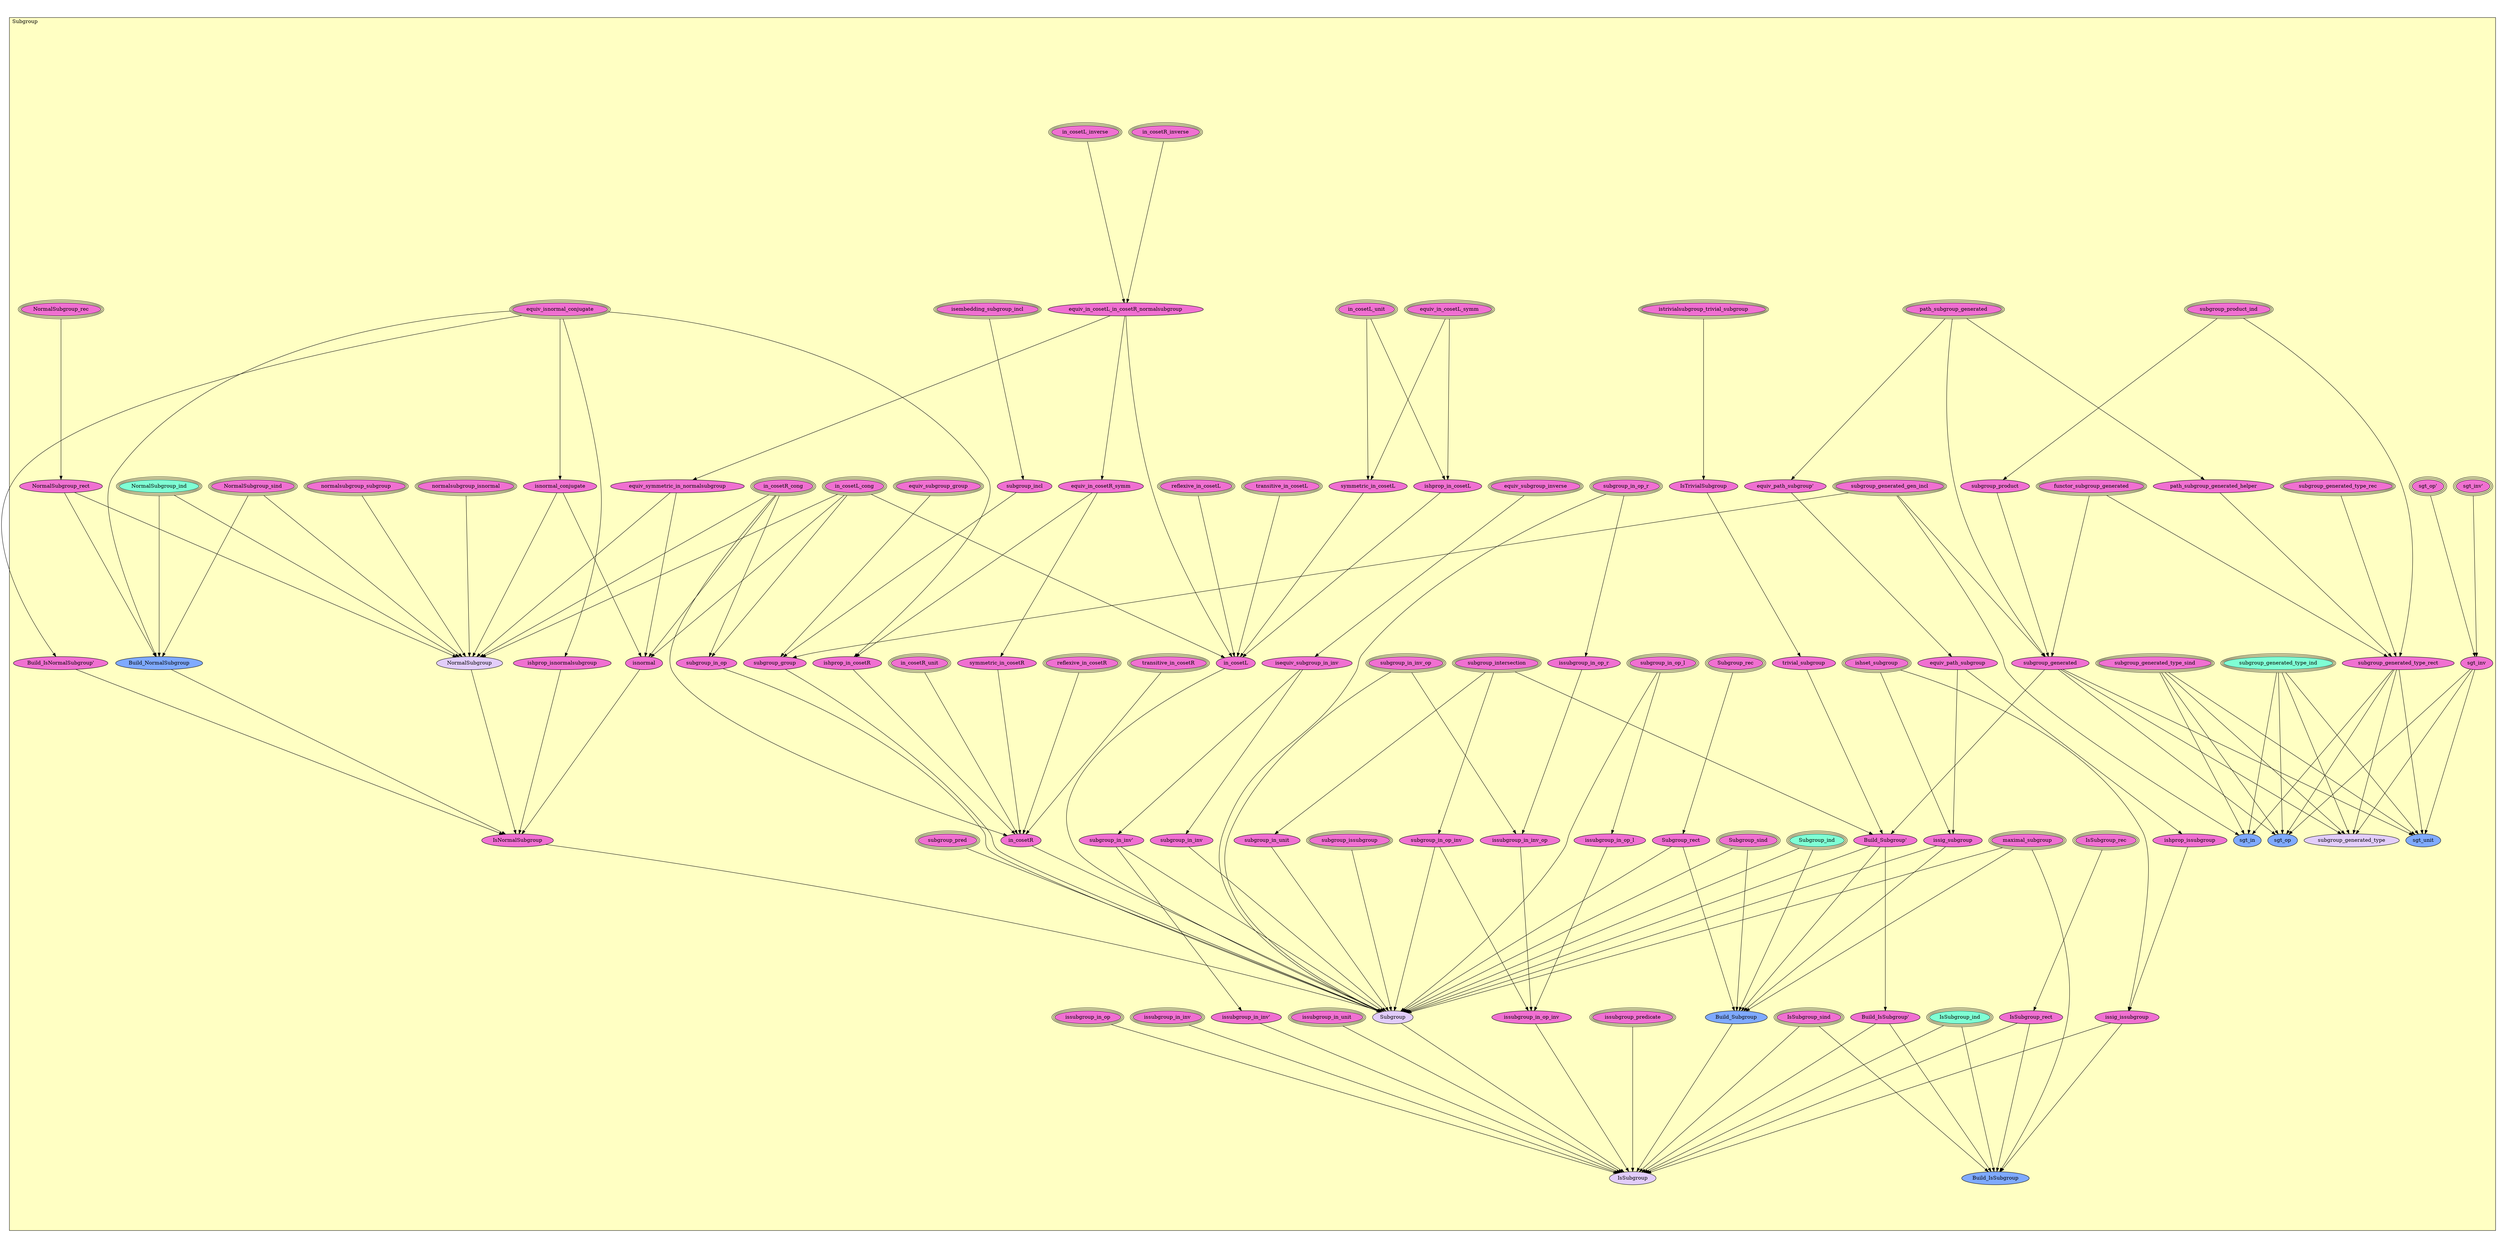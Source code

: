 digraph HoTT_Algebra_Groups_Subgroup {
  graph [ratio=0.5]
  node [style=filled]
Subgroup_equiv_subgroup_group [label="equiv_subgroup_group", URL=<Subgroup.html#equiv_subgroup_group>, peripheries=3, fillcolor="#F070D1"] ;
Subgroup_path_subgroup_generated [label="path_subgroup_generated", URL=<Subgroup.html#path_subgroup_generated>, peripheries=3, fillcolor="#F070D1"] ;
Subgroup_path_subgroup_generated_helper [label="path_subgroup_generated_helper", URL=<Subgroup.html#path_subgroup_generated_helper>, fillcolor="#F070D1"] ;
Subgroup_subgroup_product_ind [label="subgroup_product_ind", URL=<Subgroup.html#subgroup_product_ind>, peripheries=3, fillcolor="#F070D1"] ;
Subgroup_subgroup_product [label="subgroup_product", URL=<Subgroup.html#subgroup_product>, fillcolor="#F070D1"] ;
Subgroup_functor_subgroup_generated [label="functor_subgroup_generated", URL=<Subgroup.html#functor_subgroup_generated>, peripheries=3, fillcolor="#F070D1"] ;
Subgroup_subgroup_generated_gen_incl [label="subgroup_generated_gen_incl", URL=<Subgroup.html#subgroup_generated_gen_incl>, peripheries=3, fillcolor="#F070D1"] ;
Subgroup_subgroup_generated [label="subgroup_generated", URL=<Subgroup.html#subgroup_generated>, fillcolor="#F070D1"] ;
Subgroup_sgt_op_ [label="sgt_op'", URL=<Subgroup.html#sgt_op'>, peripheries=3, fillcolor="#F070D1"] ;
Subgroup_sgt_inv_ [label="sgt_inv'", URL=<Subgroup.html#sgt_inv'>, peripheries=3, fillcolor="#F070D1"] ;
Subgroup_sgt_inv [label="sgt_inv", URL=<Subgroup.html#sgt_inv>, fillcolor="#F070D1"] ;
Subgroup_subgroup_generated_type_sind [label="subgroup_generated_type_sind", URL=<Subgroup.html#subgroup_generated_type_sind>, peripheries=3, fillcolor="#F070D1"] ;
Subgroup_subgroup_generated_type_rec [label="subgroup_generated_type_rec", URL=<Subgroup.html#subgroup_generated_type_rec>, peripheries=3, fillcolor="#F070D1"] ;
Subgroup_subgroup_generated_type_ind [label="subgroup_generated_type_ind", URL=<Subgroup.html#subgroup_generated_type_ind>, peripheries=3, fillcolor="#7FFFD4"] ;
Subgroup_subgroup_generated_type_rect [label="subgroup_generated_type_rect", URL=<Subgroup.html#subgroup_generated_type_rect>, fillcolor="#F070D1"] ;
Subgroup_sgt_op [label="sgt_op", URL=<Subgroup.html#sgt_op>, fillcolor="#7FAAFF"] ;
Subgroup_sgt_unit [label="sgt_unit", URL=<Subgroup.html#sgt_unit>, fillcolor="#7FAAFF"] ;
Subgroup_sgt_in [label="sgt_in", URL=<Subgroup.html#sgt_in>, fillcolor="#7FAAFF"] ;
Subgroup_subgroup_generated_type [label="subgroup_generated_type", URL=<Subgroup.html#subgroup_generated_type>, fillcolor="#E2CDFA"] ;
Subgroup_subgroup_intersection [label="subgroup_intersection", URL=<Subgroup.html#subgroup_intersection>, peripheries=3, fillcolor="#F070D1"] ;
Subgroup_istrivialsubgroup_trivial_subgroup [label="istrivialsubgroup_trivial_subgroup", URL=<Subgroup.html#istrivialsubgroup_trivial_subgroup>, peripheries=3, fillcolor="#F070D1"] ;
Subgroup_IsTrivialSubgroup [label="IsTrivialSubgroup", URL=<Subgroup.html#IsTrivialSubgroup>, fillcolor="#F070D1"] ;
Subgroup_in_cosetR_cong [label="in_cosetR_cong", URL=<Subgroup.html#in_cosetR_cong>, peripheries=3, fillcolor="#F070D1"] ;
Subgroup_in_cosetL_cong [label="in_cosetL_cong", URL=<Subgroup.html#in_cosetL_cong>, peripheries=3, fillcolor="#F070D1"] ;
Subgroup_in_cosetR_inverse [label="in_cosetR_inverse", URL=<Subgroup.html#in_cosetR_inverse>, peripheries=3, fillcolor="#F070D1"] ;
Subgroup_in_cosetL_inverse [label="in_cosetL_inverse", URL=<Subgroup.html#in_cosetL_inverse>, peripheries=3, fillcolor="#F070D1"] ;
Subgroup_equiv_in_cosetL_in_cosetR_normalsubgroup [label="equiv_in_cosetL_in_cosetR_normalsubgroup", URL=<Subgroup.html#equiv_in_cosetL_in_cosetR_normalsubgroup>, fillcolor="#F070D1"] ;
Subgroup_equiv_isnormal_conjugate [label="equiv_isnormal_conjugate", URL=<Subgroup.html#equiv_isnormal_conjugate>, peripheries=3, fillcolor="#F070D1"] ;
Subgroup_ishprop_isnormalsubgroup [label="ishprop_isnormalsubgroup", URL=<Subgroup.html#ishprop_isnormalsubgroup>, fillcolor="#F070D1"] ;
Subgroup_Build_IsNormalSubgroup_ [label="Build_IsNormalSubgroup'", URL=<Subgroup.html#Build_IsNormalSubgroup'>, fillcolor="#F070D1"] ;
Subgroup_isnormal_conjugate [label="isnormal_conjugate", URL=<Subgroup.html#isnormal_conjugate>, fillcolor="#F070D1"] ;
Subgroup_equiv_symmetric_in_normalsubgroup [label="equiv_symmetric_in_normalsubgroup", URL=<Subgroup.html#equiv_symmetric_in_normalsubgroup>, fillcolor="#F070D1"] ;
Subgroup_normalsubgroup_isnormal [label="normalsubgroup_isnormal", URL=<Subgroup.html#normalsubgroup_isnormal>, peripheries=3, fillcolor="#F070D1"] ;
Subgroup_normalsubgroup_subgroup [label="normalsubgroup_subgroup", URL=<Subgroup.html#normalsubgroup_subgroup>, peripheries=3, fillcolor="#F070D1"] ;
Subgroup_NormalSubgroup_sind [label="NormalSubgroup_sind", URL=<Subgroup.html#NormalSubgroup_sind>, peripheries=3, fillcolor="#F070D1"] ;
Subgroup_NormalSubgroup_rec [label="NormalSubgroup_rec", URL=<Subgroup.html#NormalSubgroup_rec>, peripheries=3, fillcolor="#F070D1"] ;
Subgroup_NormalSubgroup_ind [label="NormalSubgroup_ind", URL=<Subgroup.html#NormalSubgroup_ind>, peripheries=3, fillcolor="#7FFFD4"] ;
Subgroup_NormalSubgroup_rect [label="NormalSubgroup_rect", URL=<Subgroup.html#NormalSubgroup_rect>, fillcolor="#F070D1"] ;
Subgroup_Build_NormalSubgroup [label="Build_NormalSubgroup", URL=<Subgroup.html#Build_NormalSubgroup>, fillcolor="#7FAAFF"] ;
Subgroup_NormalSubgroup [label="NormalSubgroup", URL=<Subgroup.html#NormalSubgroup>, fillcolor="#E2CDFA"] ;
Subgroup_isnormal [label="isnormal", URL=<Subgroup.html#isnormal>, fillcolor="#F070D1"] ;
Subgroup_IsNormalSubgroup [label="IsNormalSubgroup", URL=<Subgroup.html#IsNormalSubgroup>, fillcolor="#F070D1"] ;
Subgroup_equiv_in_cosetR_symm [label="equiv_in_cosetR_symm", URL=<Subgroup.html#equiv_in_cosetR_symm>, fillcolor="#F070D1"] ;
Subgroup_equiv_in_cosetL_symm [label="equiv_in_cosetL_symm", URL=<Subgroup.html#equiv_in_cosetL_symm>, peripheries=3, fillcolor="#F070D1"] ;
Subgroup_in_cosetR_unit [label="in_cosetR_unit", URL=<Subgroup.html#in_cosetR_unit>, peripheries=3, fillcolor="#F070D1"] ;
Subgroup_in_cosetL_unit [label="in_cosetL_unit", URL=<Subgroup.html#in_cosetL_unit>, peripheries=3, fillcolor="#F070D1"] ;
Subgroup_transitive_in_cosetR [label="transitive_in_cosetR", URL=<Subgroup.html#transitive_in_cosetR>, peripheries=3, fillcolor="#F070D1"] ;
Subgroup_transitive_in_cosetL [label="transitive_in_cosetL", URL=<Subgroup.html#transitive_in_cosetL>, peripheries=3, fillcolor="#F070D1"] ;
Subgroup_symmetric_in_cosetR [label="symmetric_in_cosetR", URL=<Subgroup.html#symmetric_in_cosetR>, fillcolor="#F070D1"] ;
Subgroup_symmetric_in_cosetL [label="symmetric_in_cosetL", URL=<Subgroup.html#symmetric_in_cosetL>, fillcolor="#F070D1"] ;
Subgroup_reflexive_in_cosetR [label="reflexive_in_cosetR", URL=<Subgroup.html#reflexive_in_cosetR>, peripheries=3, fillcolor="#F070D1"] ;
Subgroup_reflexive_in_cosetL [label="reflexive_in_cosetL", URL=<Subgroup.html#reflexive_in_cosetL>, peripheries=3, fillcolor="#F070D1"] ;
Subgroup_ishprop_in_cosetR [label="ishprop_in_cosetR", URL=<Subgroup.html#ishprop_in_cosetR>, fillcolor="#F070D1"] ;
Subgroup_ishprop_in_cosetL [label="ishprop_in_cosetL", URL=<Subgroup.html#ishprop_in_cosetL>, fillcolor="#F070D1"] ;
Subgroup_in_cosetR [label="in_cosetR", URL=<Subgroup.html#in_cosetR>, fillcolor="#F070D1"] ;
Subgroup_in_cosetL [label="in_cosetL", URL=<Subgroup.html#in_cosetL>, fillcolor="#F070D1"] ;
Subgroup_ishset_subgroup [label="ishset_subgroup", URL=<Subgroup.html#ishset_subgroup>, peripheries=3, fillcolor="#F070D1"] ;
Subgroup_equiv_path_subgroup_ [label="equiv_path_subgroup'", URL=<Subgroup.html#equiv_path_subgroup'>, fillcolor="#F070D1"] ;
Subgroup_equiv_path_subgroup [label="equiv_path_subgroup", URL=<Subgroup.html#equiv_path_subgroup>, fillcolor="#F070D1"] ;
Subgroup_maximal_subgroup [label="maximal_subgroup", URL=<Subgroup.html#maximal_subgroup>, peripheries=3, fillcolor="#F070D1"] ;
Subgroup_trivial_subgroup [label="trivial_subgroup", URL=<Subgroup.html#trivial_subgroup>, fillcolor="#F070D1"] ;
Subgroup_issig_subgroup [label="issig_subgroup", URL=<Subgroup.html#issig_subgroup>, fillcolor="#F070D1"] ;
Subgroup_isembedding_subgroup_incl [label="isembedding_subgroup_incl", URL=<Subgroup.html#isembedding_subgroup_incl>, peripheries=3, fillcolor="#F070D1"] ;
Subgroup_subgroup_incl [label="subgroup_incl", URL=<Subgroup.html#subgroup_incl>, fillcolor="#F070D1"] ;
Subgroup_subgroup_group [label="subgroup_group", URL=<Subgroup.html#subgroup_group>, fillcolor="#F070D1"] ;
Subgroup_equiv_subgroup_inverse [label="equiv_subgroup_inverse", URL=<Subgroup.html#equiv_subgroup_inverse>, peripheries=3, fillcolor="#F070D1"] ;
Subgroup_isequiv_subgroup_in_inv [label="isequiv_subgroup_in_inv", URL=<Subgroup.html#isequiv_subgroup_in_inv>, fillcolor="#F070D1"] ;
Subgroup_subgroup_in_op_r [label="subgroup_in_op_r", URL=<Subgroup.html#subgroup_in_op_r>, peripheries=3, fillcolor="#F070D1"] ;
Subgroup_subgroup_in_op_l [label="subgroup_in_op_l", URL=<Subgroup.html#subgroup_in_op_l>, peripheries=3, fillcolor="#F070D1"] ;
Subgroup_subgroup_in_inv_op [label="subgroup_in_inv_op", URL=<Subgroup.html#subgroup_in_inv_op>, peripheries=3, fillcolor="#F070D1"] ;
Subgroup_subgroup_in_op_inv [label="subgroup_in_op_inv", URL=<Subgroup.html#subgroup_in_op_inv>, fillcolor="#F070D1"] ;
Subgroup_subgroup_in_op [label="subgroup_in_op", URL=<Subgroup.html#subgroup_in_op>, fillcolor="#F070D1"] ;
Subgroup_subgroup_in_inv_ [label="subgroup_in_inv'", URL=<Subgroup.html#subgroup_in_inv'>, fillcolor="#F070D1"] ;
Subgroup_subgroup_in_inv [label="subgroup_in_inv", URL=<Subgroup.html#subgroup_in_inv>, fillcolor="#F070D1"] ;
Subgroup_subgroup_in_unit [label="subgroup_in_unit", URL=<Subgroup.html#subgroup_in_unit>, fillcolor="#F070D1"] ;
Subgroup_Build_Subgroup_ [label="Build_Subgroup'", URL=<Subgroup.html#Build_Subgroup'>, fillcolor="#F070D1"] ;
Subgroup_subgroup_issubgroup [label="subgroup_issubgroup", URL=<Subgroup.html#subgroup_issubgroup>, peripheries=3, fillcolor="#F070D1"] ;
Subgroup_subgroup_pred [label="subgroup_pred", URL=<Subgroup.html#subgroup_pred>, peripheries=3, fillcolor="#F070D1"] ;
Subgroup_Subgroup_sind [label="Subgroup_sind", URL=<Subgroup.html#Subgroup_sind>, peripheries=3, fillcolor="#F070D1"] ;
Subgroup_Subgroup_rec [label="Subgroup_rec", URL=<Subgroup.html#Subgroup_rec>, peripheries=3, fillcolor="#F070D1"] ;
Subgroup_Subgroup_ind [label="Subgroup_ind", URL=<Subgroup.html#Subgroup_ind>, peripheries=3, fillcolor="#7FFFD4"] ;
Subgroup_Subgroup_rect [label="Subgroup_rect", URL=<Subgroup.html#Subgroup_rect>, fillcolor="#F070D1"] ;
Subgroup_Build_Subgroup [label="Build_Subgroup", URL=<Subgroup.html#Build_Subgroup>, fillcolor="#7FAAFF"] ;
Subgroup_Subgroup [label="Subgroup", URL=<Subgroup.html#Subgroup>, fillcolor="#E2CDFA"] ;
Subgroup_ishprop_issubgroup [label="ishprop_issubgroup", URL=<Subgroup.html#ishprop_issubgroup>, fillcolor="#F070D1"] ;
Subgroup_issig_issubgroup [label="issig_issubgroup", URL=<Subgroup.html#issig_issubgroup>, fillcolor="#F070D1"] ;
Subgroup_issubgroup_in_op_r [label="issubgroup_in_op_r", URL=<Subgroup.html#issubgroup_in_op_r>, fillcolor="#F070D1"] ;
Subgroup_issubgroup_in_op_l [label="issubgroup_in_op_l", URL=<Subgroup.html#issubgroup_in_op_l>, fillcolor="#F070D1"] ;
Subgroup_issubgroup_in_inv_op [label="issubgroup_in_inv_op", URL=<Subgroup.html#issubgroup_in_inv_op>, fillcolor="#F070D1"] ;
Subgroup_issubgroup_in_inv_ [label="issubgroup_in_inv'", URL=<Subgroup.html#issubgroup_in_inv'>, fillcolor="#F070D1"] ;
Subgroup_issubgroup_in_op_inv [label="issubgroup_in_op_inv", URL=<Subgroup.html#issubgroup_in_op_inv>, fillcolor="#F070D1"] ;
Subgroup_Build_IsSubgroup_ [label="Build_IsSubgroup'", URL=<Subgroup.html#Build_IsSubgroup'>, fillcolor="#F070D1"] ;
Subgroup_issubgroup_in_inv [label="issubgroup_in_inv", URL=<Subgroup.html#issubgroup_in_inv>, peripheries=3, fillcolor="#F070D1"] ;
Subgroup_issubgroup_in_op [label="issubgroup_in_op", URL=<Subgroup.html#issubgroup_in_op>, peripheries=3, fillcolor="#F070D1"] ;
Subgroup_issubgroup_in_unit [label="issubgroup_in_unit", URL=<Subgroup.html#issubgroup_in_unit>, peripheries=3, fillcolor="#F070D1"] ;
Subgroup_issubgroup_predicate [label="issubgroup_predicate", URL=<Subgroup.html#issubgroup_predicate>, peripheries=3, fillcolor="#F070D1"] ;
Subgroup_IsSubgroup_sind [label="IsSubgroup_sind", URL=<Subgroup.html#IsSubgroup_sind>, peripheries=3, fillcolor="#F070D1"] ;
Subgroup_IsSubgroup_rec [label="IsSubgroup_rec", URL=<Subgroup.html#IsSubgroup_rec>, peripheries=3, fillcolor="#F070D1"] ;
Subgroup_IsSubgroup_ind [label="IsSubgroup_ind", URL=<Subgroup.html#IsSubgroup_ind>, peripheries=3, fillcolor="#7FFFD4"] ;
Subgroup_IsSubgroup_rect [label="IsSubgroup_rect", URL=<Subgroup.html#IsSubgroup_rect>, fillcolor="#F070D1"] ;
Subgroup_Build_IsSubgroup [label="Build_IsSubgroup", URL=<Subgroup.html#Build_IsSubgroup>, fillcolor="#7FAAFF"] ;
Subgroup_IsSubgroup [label="IsSubgroup", URL=<Subgroup.html#IsSubgroup>, fillcolor="#E2CDFA"] ;
  Subgroup_equiv_subgroup_group -> Subgroup_subgroup_group [] ;
  Subgroup_path_subgroup_generated -> Subgroup_path_subgroup_generated_helper [] ;
  Subgroup_path_subgroup_generated -> Subgroup_subgroup_generated [] ;
  Subgroup_path_subgroup_generated -> Subgroup_equiv_path_subgroup_ [] ;
  Subgroup_path_subgroup_generated_helper -> Subgroup_subgroup_generated_type_rect [] ;
  Subgroup_subgroup_product_ind -> Subgroup_subgroup_product [] ;
  Subgroup_subgroup_product_ind -> Subgroup_subgroup_generated_type_rect [] ;
  Subgroup_subgroup_product -> Subgroup_subgroup_generated [] ;
  Subgroup_functor_subgroup_generated -> Subgroup_subgroup_generated [] ;
  Subgroup_functor_subgroup_generated -> Subgroup_subgroup_generated_type_rect [] ;
  Subgroup_subgroup_generated_gen_incl -> Subgroup_subgroup_generated [] ;
  Subgroup_subgroup_generated_gen_incl -> Subgroup_sgt_in [] ;
  Subgroup_subgroup_generated_gen_incl -> Subgroup_subgroup_group [] ;
  Subgroup_subgroup_generated -> Subgroup_sgt_op [] ;
  Subgroup_subgroup_generated -> Subgroup_sgt_unit [] ;
  Subgroup_subgroup_generated -> Subgroup_subgroup_generated_type [] ;
  Subgroup_subgroup_generated -> Subgroup_Build_Subgroup_ [] ;
  Subgroup_sgt_op_ -> Subgroup_sgt_inv [] ;
  Subgroup_sgt_inv_ -> Subgroup_sgt_inv [] ;
  Subgroup_sgt_inv -> Subgroup_sgt_op [] ;
  Subgroup_sgt_inv -> Subgroup_sgt_unit [] ;
  Subgroup_sgt_inv -> Subgroup_subgroup_generated_type [] ;
  Subgroup_subgroup_generated_type_sind -> Subgroup_sgt_op [] ;
  Subgroup_subgroup_generated_type_sind -> Subgroup_sgt_unit [] ;
  Subgroup_subgroup_generated_type_sind -> Subgroup_sgt_in [] ;
  Subgroup_subgroup_generated_type_sind -> Subgroup_subgroup_generated_type [] ;
  Subgroup_subgroup_generated_type_rec -> Subgroup_subgroup_generated_type_rect [] ;
  Subgroup_subgroup_generated_type_ind -> Subgroup_sgt_op [] ;
  Subgroup_subgroup_generated_type_ind -> Subgroup_sgt_unit [] ;
  Subgroup_subgroup_generated_type_ind -> Subgroup_sgt_in [] ;
  Subgroup_subgroup_generated_type_ind -> Subgroup_subgroup_generated_type [] ;
  Subgroup_subgroup_generated_type_rect -> Subgroup_sgt_op [] ;
  Subgroup_subgroup_generated_type_rect -> Subgroup_sgt_unit [] ;
  Subgroup_subgroup_generated_type_rect -> Subgroup_sgt_in [] ;
  Subgroup_subgroup_generated_type_rect -> Subgroup_subgroup_generated_type [] ;
  Subgroup_subgroup_intersection -> Subgroup_subgroup_in_op_inv [] ;
  Subgroup_subgroup_intersection -> Subgroup_subgroup_in_unit [] ;
  Subgroup_subgroup_intersection -> Subgroup_Build_Subgroup_ [] ;
  Subgroup_istrivialsubgroup_trivial_subgroup -> Subgroup_IsTrivialSubgroup [] ;
  Subgroup_IsTrivialSubgroup -> Subgroup_trivial_subgroup [] ;
  Subgroup_in_cosetR_cong -> Subgroup_NormalSubgroup [] ;
  Subgroup_in_cosetR_cong -> Subgroup_isnormal [] ;
  Subgroup_in_cosetR_cong -> Subgroup_in_cosetR [] ;
  Subgroup_in_cosetR_cong -> Subgroup_subgroup_in_op [] ;
  Subgroup_in_cosetL_cong -> Subgroup_NormalSubgroup [] ;
  Subgroup_in_cosetL_cong -> Subgroup_isnormal [] ;
  Subgroup_in_cosetL_cong -> Subgroup_in_cosetL [] ;
  Subgroup_in_cosetL_cong -> Subgroup_subgroup_in_op [] ;
  Subgroup_in_cosetR_inverse -> Subgroup_equiv_in_cosetL_in_cosetR_normalsubgroup [] ;
  Subgroup_in_cosetL_inverse -> Subgroup_equiv_in_cosetL_in_cosetR_normalsubgroup [] ;
  Subgroup_equiv_in_cosetL_in_cosetR_normalsubgroup -> Subgroup_equiv_symmetric_in_normalsubgroup [] ;
  Subgroup_equiv_in_cosetL_in_cosetR_normalsubgroup -> Subgroup_equiv_in_cosetR_symm [] ;
  Subgroup_equiv_in_cosetL_in_cosetR_normalsubgroup -> Subgroup_in_cosetL [] ;
  Subgroup_equiv_isnormal_conjugate -> Subgroup_ishprop_isnormalsubgroup [] ;
  Subgroup_equiv_isnormal_conjugate -> Subgroup_Build_IsNormalSubgroup_ [] ;
  Subgroup_equiv_isnormal_conjugate -> Subgroup_isnormal_conjugate [] ;
  Subgroup_equiv_isnormal_conjugate -> Subgroup_Build_NormalSubgroup [] ;
  Subgroup_equiv_isnormal_conjugate -> Subgroup_ishprop_in_cosetR [] ;
  Subgroup_ishprop_isnormalsubgroup -> Subgroup_IsNormalSubgroup [] ;
  Subgroup_Build_IsNormalSubgroup_ -> Subgroup_IsNormalSubgroup [] ;
  Subgroup_isnormal_conjugate -> Subgroup_NormalSubgroup [] ;
  Subgroup_isnormal_conjugate -> Subgroup_isnormal [] ;
  Subgroup_equiv_symmetric_in_normalsubgroup -> Subgroup_NormalSubgroup [] ;
  Subgroup_equiv_symmetric_in_normalsubgroup -> Subgroup_isnormal [] ;
  Subgroup_normalsubgroup_isnormal -> Subgroup_NormalSubgroup [] ;
  Subgroup_normalsubgroup_subgroup -> Subgroup_NormalSubgroup [] ;
  Subgroup_NormalSubgroup_sind -> Subgroup_Build_NormalSubgroup [] ;
  Subgroup_NormalSubgroup_sind -> Subgroup_NormalSubgroup [] ;
  Subgroup_NormalSubgroup_rec -> Subgroup_NormalSubgroup_rect [] ;
  Subgroup_NormalSubgroup_ind -> Subgroup_Build_NormalSubgroup [] ;
  Subgroup_NormalSubgroup_ind -> Subgroup_NormalSubgroup [] ;
  Subgroup_NormalSubgroup_rect -> Subgroup_Build_NormalSubgroup [] ;
  Subgroup_NormalSubgroup_rect -> Subgroup_NormalSubgroup [] ;
  Subgroup_Build_NormalSubgroup -> Subgroup_IsNormalSubgroup [] ;
  Subgroup_NormalSubgroup -> Subgroup_IsNormalSubgroup [] ;
  Subgroup_isnormal -> Subgroup_IsNormalSubgroup [] ;
  Subgroup_IsNormalSubgroup -> Subgroup_Subgroup [] ;
  Subgroup_equiv_in_cosetR_symm -> Subgroup_symmetric_in_cosetR [] ;
  Subgroup_equiv_in_cosetR_symm -> Subgroup_ishprop_in_cosetR [] ;
  Subgroup_equiv_in_cosetL_symm -> Subgroup_symmetric_in_cosetL [] ;
  Subgroup_equiv_in_cosetL_symm -> Subgroup_ishprop_in_cosetL [] ;
  Subgroup_in_cosetR_unit -> Subgroup_in_cosetR [] ;
  Subgroup_in_cosetL_unit -> Subgroup_symmetric_in_cosetL [] ;
  Subgroup_in_cosetL_unit -> Subgroup_ishprop_in_cosetL [] ;
  Subgroup_transitive_in_cosetR -> Subgroup_in_cosetR [] ;
  Subgroup_transitive_in_cosetL -> Subgroup_in_cosetL [] ;
  Subgroup_symmetric_in_cosetR -> Subgroup_in_cosetR [] ;
  Subgroup_symmetric_in_cosetL -> Subgroup_in_cosetL [] ;
  Subgroup_reflexive_in_cosetR -> Subgroup_in_cosetR [] ;
  Subgroup_reflexive_in_cosetL -> Subgroup_in_cosetL [] ;
  Subgroup_ishprop_in_cosetR -> Subgroup_in_cosetR [] ;
  Subgroup_ishprop_in_cosetL -> Subgroup_in_cosetL [] ;
  Subgroup_in_cosetR -> Subgroup_Subgroup [] ;
  Subgroup_in_cosetL -> Subgroup_Subgroup [] ;
  Subgroup_ishset_subgroup -> Subgroup_issig_subgroup [] ;
  Subgroup_ishset_subgroup -> Subgroup_issig_issubgroup [] ;
  Subgroup_equiv_path_subgroup_ -> Subgroup_equiv_path_subgroup [] ;
  Subgroup_equiv_path_subgroup -> Subgroup_issig_subgroup [] ;
  Subgroup_equiv_path_subgroup -> Subgroup_ishprop_issubgroup [] ;
  Subgroup_maximal_subgroup -> Subgroup_Build_Subgroup [] ;
  Subgroup_maximal_subgroup -> Subgroup_Subgroup [] ;
  Subgroup_maximal_subgroup -> Subgroup_Build_IsSubgroup [] ;
  Subgroup_trivial_subgroup -> Subgroup_Build_Subgroup_ [] ;
  Subgroup_issig_subgroup -> Subgroup_Build_Subgroup [] ;
  Subgroup_issig_subgroup -> Subgroup_Subgroup [] ;
  Subgroup_isembedding_subgroup_incl -> Subgroup_subgroup_incl [] ;
  Subgroup_subgroup_incl -> Subgroup_subgroup_group [] ;
  Subgroup_subgroup_group -> Subgroup_Subgroup [] ;
  Subgroup_equiv_subgroup_inverse -> Subgroup_isequiv_subgroup_in_inv [] ;
  Subgroup_isequiv_subgroup_in_inv -> Subgroup_subgroup_in_inv_ [] ;
  Subgroup_isequiv_subgroup_in_inv -> Subgroup_subgroup_in_inv [] ;
  Subgroup_subgroup_in_op_r -> Subgroup_Subgroup [] ;
  Subgroup_subgroup_in_op_r -> Subgroup_issubgroup_in_op_r [] ;
  Subgroup_subgroup_in_op_l -> Subgroup_Subgroup [] ;
  Subgroup_subgroup_in_op_l -> Subgroup_issubgroup_in_op_l [] ;
  Subgroup_subgroup_in_inv_op -> Subgroup_Subgroup [] ;
  Subgroup_subgroup_in_inv_op -> Subgroup_issubgroup_in_inv_op [] ;
  Subgroup_subgroup_in_op_inv -> Subgroup_Subgroup [] ;
  Subgroup_subgroup_in_op_inv -> Subgroup_issubgroup_in_op_inv [] ;
  Subgroup_subgroup_in_op -> Subgroup_Subgroup [] ;
  Subgroup_subgroup_in_inv_ -> Subgroup_Subgroup [] ;
  Subgroup_subgroup_in_inv_ -> Subgroup_issubgroup_in_inv_ [] ;
  Subgroup_subgroup_in_inv -> Subgroup_Subgroup [] ;
  Subgroup_subgroup_in_unit -> Subgroup_Subgroup [] ;
  Subgroup_Build_Subgroup_ -> Subgroup_Build_Subgroup [] ;
  Subgroup_Build_Subgroup_ -> Subgroup_Subgroup [] ;
  Subgroup_Build_Subgroup_ -> Subgroup_Build_IsSubgroup_ [] ;
  Subgroup_subgroup_issubgroup -> Subgroup_Subgroup [] ;
  Subgroup_subgroup_pred -> Subgroup_Subgroup [] ;
  Subgroup_Subgroup_sind -> Subgroup_Build_Subgroup [] ;
  Subgroup_Subgroup_sind -> Subgroup_Subgroup [] ;
  Subgroup_Subgroup_rec -> Subgroup_Subgroup_rect [] ;
  Subgroup_Subgroup_ind -> Subgroup_Build_Subgroup [] ;
  Subgroup_Subgroup_ind -> Subgroup_Subgroup [] ;
  Subgroup_Subgroup_rect -> Subgroup_Build_Subgroup [] ;
  Subgroup_Subgroup_rect -> Subgroup_Subgroup [] ;
  Subgroup_Build_Subgroup -> Subgroup_IsSubgroup [] ;
  Subgroup_Subgroup -> Subgroup_IsSubgroup [] ;
  Subgroup_ishprop_issubgroup -> Subgroup_issig_issubgroup [] ;
  Subgroup_issig_issubgroup -> Subgroup_Build_IsSubgroup [] ;
  Subgroup_issig_issubgroup -> Subgroup_IsSubgroup [] ;
  Subgroup_issubgroup_in_op_r -> Subgroup_issubgroup_in_inv_op [] ;
  Subgroup_issubgroup_in_op_l -> Subgroup_issubgroup_in_op_inv [] ;
  Subgroup_issubgroup_in_inv_op -> Subgroup_issubgroup_in_op_inv [] ;
  Subgroup_issubgroup_in_inv_ -> Subgroup_IsSubgroup [] ;
  Subgroup_issubgroup_in_op_inv -> Subgroup_IsSubgroup [] ;
  Subgroup_Build_IsSubgroup_ -> Subgroup_Build_IsSubgroup [] ;
  Subgroup_Build_IsSubgroup_ -> Subgroup_IsSubgroup [] ;
  Subgroup_issubgroup_in_inv -> Subgroup_IsSubgroup [] ;
  Subgroup_issubgroup_in_op -> Subgroup_IsSubgroup [] ;
  Subgroup_issubgroup_in_unit -> Subgroup_IsSubgroup [] ;
  Subgroup_issubgroup_predicate -> Subgroup_IsSubgroup [] ;
  Subgroup_IsSubgroup_sind -> Subgroup_Build_IsSubgroup [] ;
  Subgroup_IsSubgroup_sind -> Subgroup_IsSubgroup [] ;
  Subgroup_IsSubgroup_rec -> Subgroup_IsSubgroup_rect [] ;
  Subgroup_IsSubgroup_ind -> Subgroup_Build_IsSubgroup [] ;
  Subgroup_IsSubgroup_ind -> Subgroup_IsSubgroup [] ;
  Subgroup_IsSubgroup_rect -> Subgroup_Build_IsSubgroup [] ;
  Subgroup_IsSubgroup_rect -> Subgroup_IsSubgroup [] ;
subgraph cluster_Subgroup { label="Subgroup"; fillcolor="#FFFFC3"; labeljust=l; style=filled 
Subgroup_IsSubgroup; Subgroup_Build_IsSubgroup; Subgroup_IsSubgroup_rect; Subgroup_IsSubgroup_ind; Subgroup_IsSubgroup_rec; Subgroup_IsSubgroup_sind; Subgroup_issubgroup_predicate; Subgroup_issubgroup_in_unit; Subgroup_issubgroup_in_op; Subgroup_issubgroup_in_inv; Subgroup_Build_IsSubgroup_; Subgroup_issubgroup_in_op_inv; Subgroup_issubgroup_in_inv_; Subgroup_issubgroup_in_inv_op; Subgroup_issubgroup_in_op_l; Subgroup_issubgroup_in_op_r; Subgroup_issig_issubgroup; Subgroup_ishprop_issubgroup; Subgroup_Subgroup; Subgroup_Build_Subgroup; Subgroup_Subgroup_rect; Subgroup_Subgroup_ind; Subgroup_Subgroup_rec; Subgroup_Subgroup_sind; Subgroup_subgroup_pred; Subgroup_subgroup_issubgroup; Subgroup_Build_Subgroup_; Subgroup_subgroup_in_unit; Subgroup_subgroup_in_inv; Subgroup_subgroup_in_inv_; Subgroup_subgroup_in_op; Subgroup_subgroup_in_op_inv; Subgroup_subgroup_in_inv_op; Subgroup_subgroup_in_op_l; Subgroup_subgroup_in_op_r; Subgroup_isequiv_subgroup_in_inv; Subgroup_equiv_subgroup_inverse; Subgroup_subgroup_group; Subgroup_subgroup_incl; Subgroup_isembedding_subgroup_incl; Subgroup_issig_subgroup; Subgroup_trivial_subgroup; Subgroup_maximal_subgroup; Subgroup_equiv_path_subgroup; Subgroup_equiv_path_subgroup_; Subgroup_ishset_subgroup; Subgroup_in_cosetL; Subgroup_in_cosetR; Subgroup_ishprop_in_cosetL; Subgroup_ishprop_in_cosetR; Subgroup_reflexive_in_cosetL; Subgroup_reflexive_in_cosetR; Subgroup_symmetric_in_cosetL; Subgroup_symmetric_in_cosetR; Subgroup_transitive_in_cosetL; Subgroup_transitive_in_cosetR; Subgroup_in_cosetL_unit; Subgroup_in_cosetR_unit; Subgroup_equiv_in_cosetL_symm; Subgroup_equiv_in_cosetR_symm; Subgroup_IsNormalSubgroup; Subgroup_isnormal; Subgroup_NormalSubgroup; Subgroup_Build_NormalSubgroup; Subgroup_NormalSubgroup_rect; Subgroup_NormalSubgroup_ind; Subgroup_NormalSubgroup_rec; Subgroup_NormalSubgroup_sind; Subgroup_normalsubgroup_subgroup; Subgroup_normalsubgroup_isnormal; Subgroup_equiv_symmetric_in_normalsubgroup; Subgroup_isnormal_conjugate; Subgroup_Build_IsNormalSubgroup_; Subgroup_ishprop_isnormalsubgroup; Subgroup_equiv_isnormal_conjugate; Subgroup_equiv_in_cosetL_in_cosetR_normalsubgroup; Subgroup_in_cosetL_inverse; Subgroup_in_cosetR_inverse; Subgroup_in_cosetL_cong; Subgroup_in_cosetR_cong; Subgroup_IsTrivialSubgroup; Subgroup_istrivialsubgroup_trivial_subgroup; Subgroup_subgroup_intersection; Subgroup_subgroup_generated_type; Subgroup_sgt_in; Subgroup_sgt_unit; Subgroup_sgt_op; Subgroup_subgroup_generated_type_rect; Subgroup_subgroup_generated_type_ind; Subgroup_subgroup_generated_type_rec; Subgroup_subgroup_generated_type_sind; Subgroup_sgt_inv; Subgroup_sgt_inv_; Subgroup_sgt_op_; Subgroup_subgroup_generated; Subgroup_subgroup_generated_gen_incl; Subgroup_functor_subgroup_generated; Subgroup_subgroup_product; Subgroup_subgroup_product_ind; Subgroup_path_subgroup_generated_helper; Subgroup_path_subgroup_generated; Subgroup_equiv_subgroup_group; };
} /* END */
